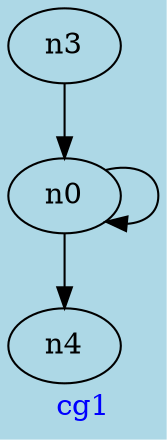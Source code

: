 digraph G{
graph [ label = "cg1" , fontcolor = "blue" , bgcolor = "lightblue" ];
n0;
n3;
n4;
n0->n0;
n3->n0;
n0->n4;
}
